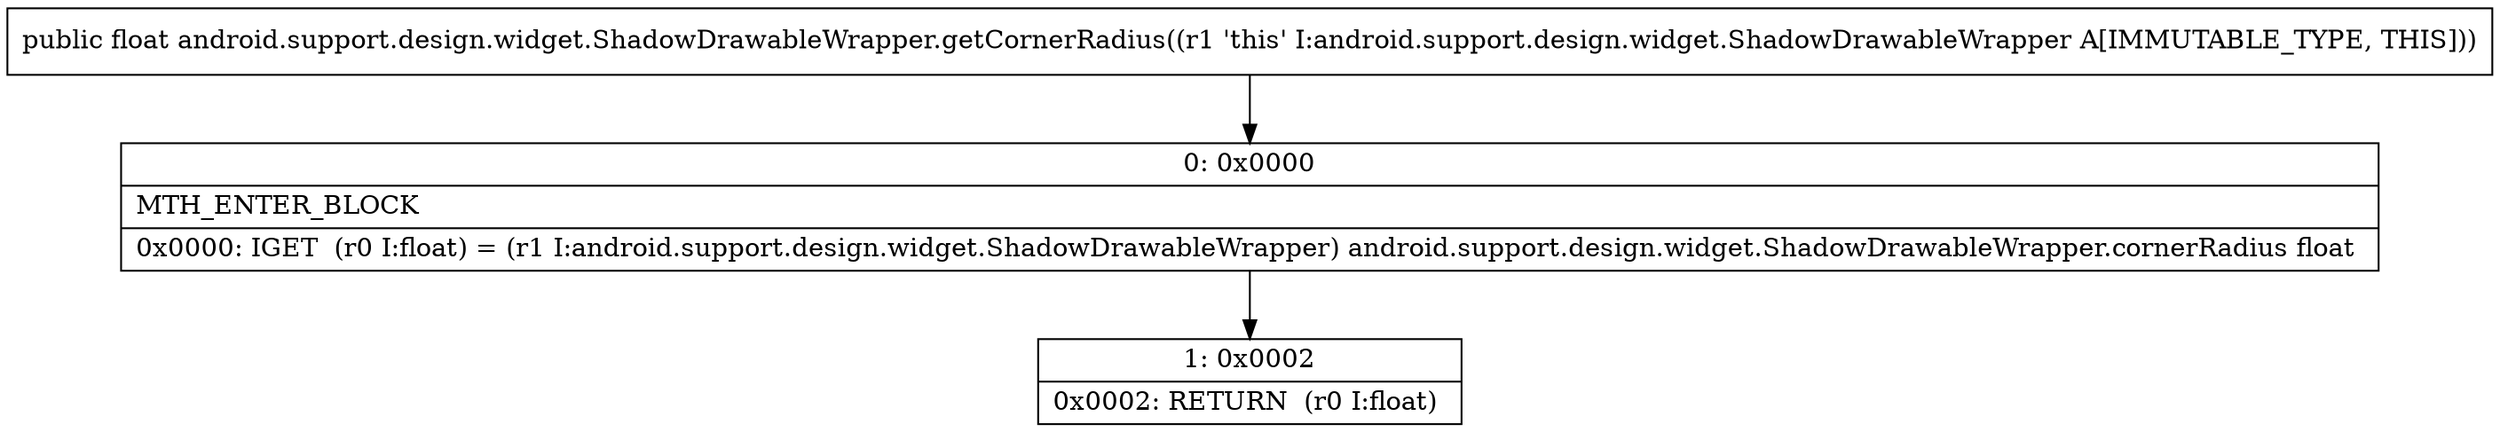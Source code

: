 digraph "CFG forandroid.support.design.widget.ShadowDrawableWrapper.getCornerRadius()F" {
Node_0 [shape=record,label="{0\:\ 0x0000|MTH_ENTER_BLOCK\l|0x0000: IGET  (r0 I:float) = (r1 I:android.support.design.widget.ShadowDrawableWrapper) android.support.design.widget.ShadowDrawableWrapper.cornerRadius float \l}"];
Node_1 [shape=record,label="{1\:\ 0x0002|0x0002: RETURN  (r0 I:float) \l}"];
MethodNode[shape=record,label="{public float android.support.design.widget.ShadowDrawableWrapper.getCornerRadius((r1 'this' I:android.support.design.widget.ShadowDrawableWrapper A[IMMUTABLE_TYPE, THIS])) }"];
MethodNode -> Node_0;
Node_0 -> Node_1;
}

